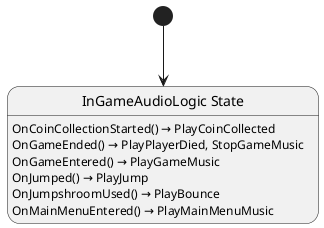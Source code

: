 @startuml InGameAudioLogic
state "InGameAudioLogic State" as ankitaiso_in_game_audio_state_InGameAudioLogic_State
ankitaiso_in_game_audio_state_InGameAudioLogic_State : OnCoinCollectionStarted() → PlayCoinCollected
ankitaiso_in_game_audio_state_InGameAudioLogic_State : OnGameEnded() → PlayPlayerDied, StopGameMusic
ankitaiso_in_game_audio_state_InGameAudioLogic_State : OnGameEntered() → PlayGameMusic
ankitaiso_in_game_audio_state_InGameAudioLogic_State : OnJumped() → PlayJump
ankitaiso_in_game_audio_state_InGameAudioLogic_State : OnJumpshroomUsed() → PlayBounce
ankitaiso_in_game_audio_state_InGameAudioLogic_State : OnMainMenuEntered() → PlayMainMenuMusic

[*] --> ankitaiso_in_game_audio_state_InGameAudioLogic_State
@enduml